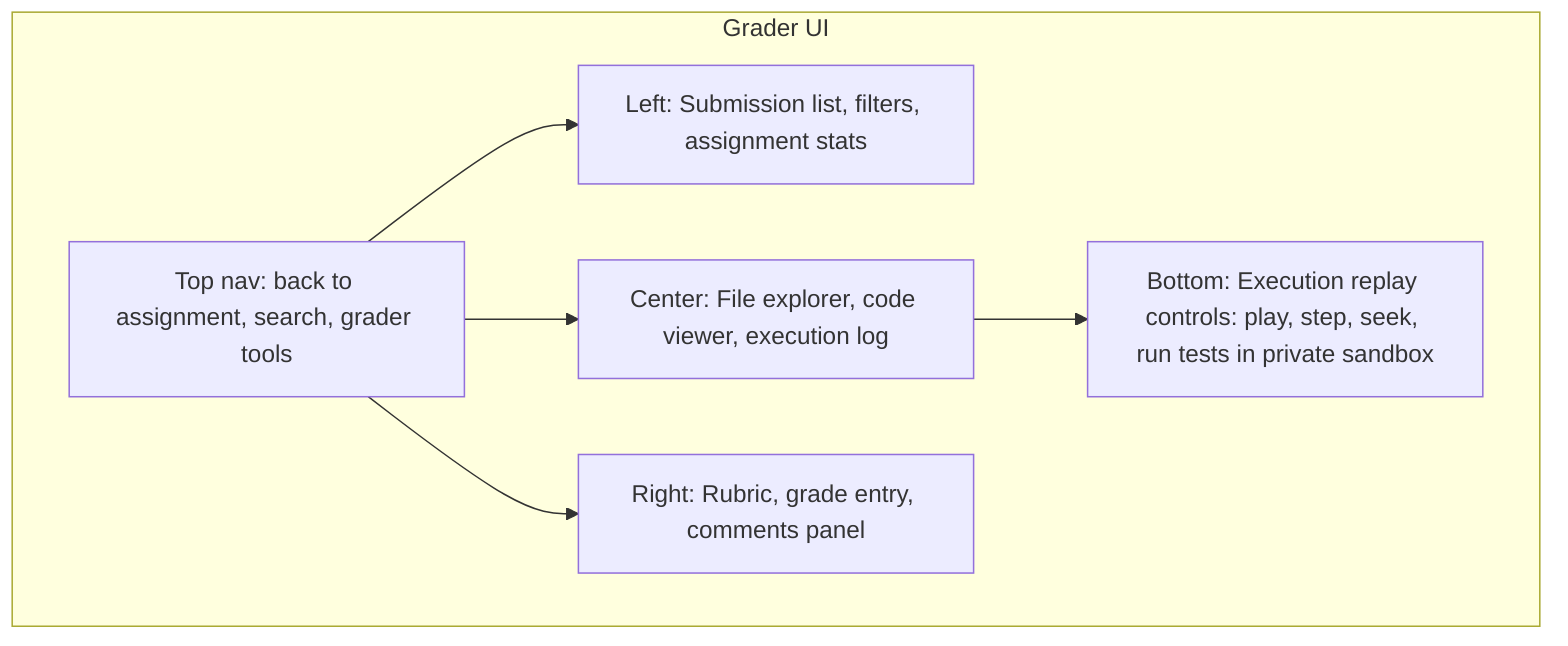 flowchart TB
  subgraph Grader UI
    Header[Top nav: back to assignment, search, grader tools]
    LeftPane[Left: Submission list, filters, assignment stats]
    Center[Center: File explorer, code viewer, execution log]
    RightPane[Right: Rubric, grade entry, comments panel]
    Bottom[Bottom: Execution replay controls: play, step, seek, run tests in private sandbox]
  end
  Header --> LeftPane
  Header --> Center
  Header --> RightPane
  Center --> Bottom